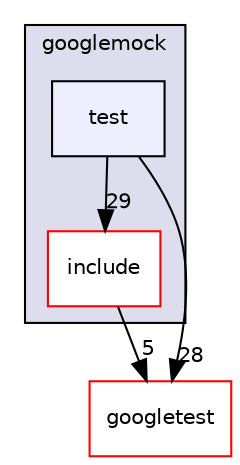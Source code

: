digraph "build/_deps/googletest-src/googlemock/test" {
  compound=true
  node [ fontsize="10", fontname="Helvetica"];
  edge [ labelfontsize="10", labelfontname="Helvetica"];
  subgraph clusterdir_c5f655d618205cb28123d4e6a51ea001 {
    graph [ bgcolor="#ddddee", pencolor="black", label="googlemock" fontname="Helvetica", fontsize="10", URL="dir_c5f655d618205cb28123d4e6a51ea001.html"]
  dir_deb2d1c1f5c54b35245335ac08173a14 [shape=box label="include" fillcolor="white" style="filled" color="red" URL="dir_deb2d1c1f5c54b35245335ac08173a14.html"];
  dir_107e441a85fe388ad19bf29a1d959b4b [shape=box, label="test", style="filled", fillcolor="#eeeeff", pencolor="black", URL="dir_107e441a85fe388ad19bf29a1d959b4b.html"];
  }
  dir_001a0f336d1d0a6c17b1be78e41a6b36 [shape=box label="googletest" fillcolor="white" style="filled" color="red" URL="dir_001a0f336d1d0a6c17b1be78e41a6b36.html"];
  dir_107e441a85fe388ad19bf29a1d959b4b->dir_001a0f336d1d0a6c17b1be78e41a6b36 [headlabel="28", labeldistance=1.5 headhref="dir_000091_000069.html"];
  dir_107e441a85fe388ad19bf29a1d959b4b->dir_deb2d1c1f5c54b35245335ac08173a14 [headlabel="29", labeldistance=1.5 headhref="dir_000091_000065.html"];
  dir_deb2d1c1f5c54b35245335ac08173a14->dir_001a0f336d1d0a6c17b1be78e41a6b36 [headlabel="5", labeldistance=1.5 headhref="dir_000065_000069.html"];
}
